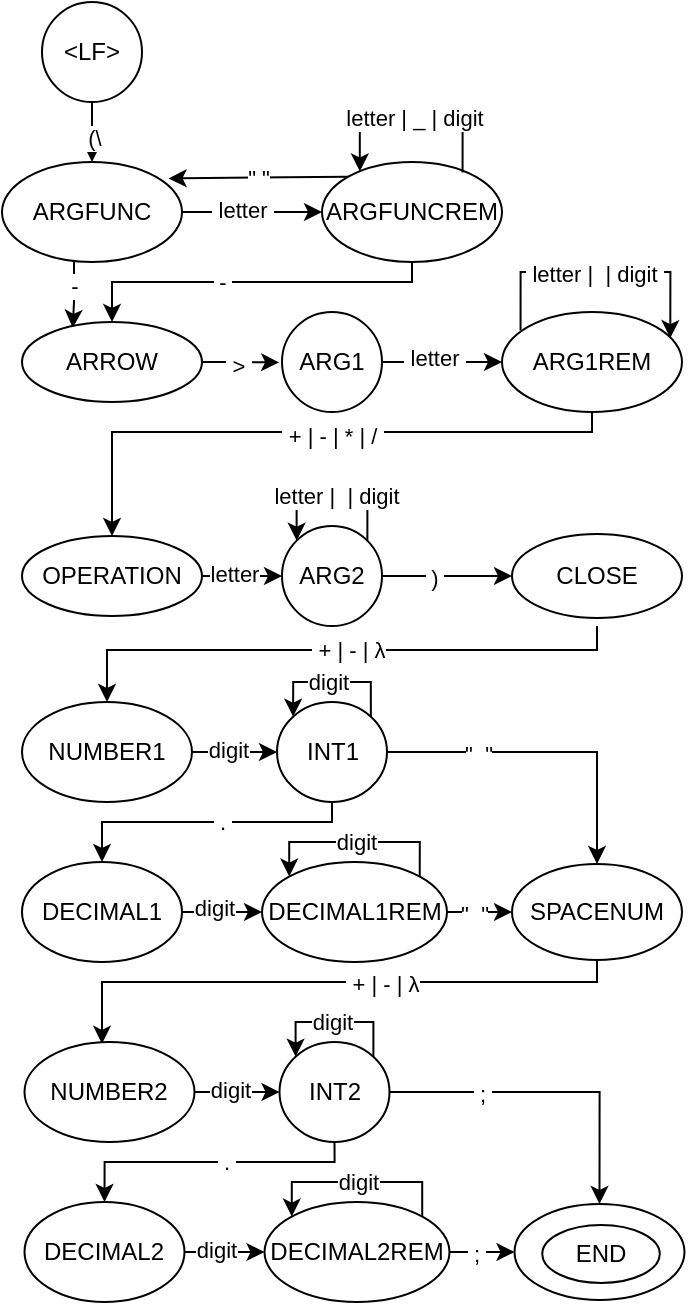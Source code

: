 <mxfile version="24.0.1" type="device">
  <diagram name="Страница — 1" id="7TrQRgj0X93dxlgfwdW_">
    <mxGraphModel dx="683" dy="751" grid="1" gridSize="10" guides="1" tooltips="1" connect="1" arrows="1" fold="1" page="0" pageScale="1" pageWidth="827" pageHeight="1169" math="0" shadow="0">
      <root>
        <mxCell id="0" />
        <mxCell id="1" parent="0" />
        <mxCell id="4iZOH7k5CTV7Lrkq2rq5-4" style="edgeStyle=orthogonalEdgeStyle;rounded=0;orthogonalLoop=1;jettySize=auto;html=1;entryX=0.5;entryY=0;entryDx=0;entryDy=0;" parent="1" source="4iZOH7k5CTV7Lrkq2rq5-1" target="4iZOH7k5CTV7Lrkq2rq5-14" edge="1">
          <mxGeometry relative="1" as="geometry">
            <mxPoint x="30" y="55" as="targetPoint" />
          </mxGeometry>
        </mxCell>
        <mxCell id="4iZOH7k5CTV7Lrkq2rq5-15" value="&amp;nbsp;(\&amp;nbsp;" style="edgeLabel;html=1;align=center;verticalAlign=middle;resizable=0;points=[];" parent="4iZOH7k5CTV7Lrkq2rq5-4" vertex="1" connectable="0">
          <mxGeometry x="-0.126" y="-1" relative="1" as="geometry">
            <mxPoint as="offset" />
          </mxGeometry>
        </mxCell>
        <mxCell id="4iZOH7k5CTV7Lrkq2rq5-1" value="&amp;lt;LF&amp;gt;" style="ellipse;whiteSpace=wrap;html=1;" parent="1" vertex="1">
          <mxGeometry x="70" y="-50" width="50" height="50" as="geometry" />
        </mxCell>
        <mxCell id="4iZOH7k5CTV7Lrkq2rq5-17" style="edgeStyle=orthogonalEdgeStyle;rounded=0;orthogonalLoop=1;jettySize=auto;html=1;entryX=0;entryY=0.5;entryDx=0;entryDy=0;" parent="1" source="4iZOH7k5CTV7Lrkq2rq5-14" target="4iZOH7k5CTV7Lrkq2rq5-16" edge="1">
          <mxGeometry relative="1" as="geometry" />
        </mxCell>
        <mxCell id="4iZOH7k5CTV7Lrkq2rq5-18" value="&amp;nbsp;letter&amp;nbsp;" style="edgeLabel;html=1;align=center;verticalAlign=middle;resizable=0;points=[];" parent="4iZOH7k5CTV7Lrkq2rq5-17" vertex="1" connectable="0">
          <mxGeometry x="-0.143" y="1" relative="1" as="geometry">
            <mxPoint as="offset" />
          </mxGeometry>
        </mxCell>
        <mxCell id="4iZOH7k5CTV7Lrkq2rq5-20" style="edgeStyle=orthogonalEdgeStyle;rounded=0;orthogonalLoop=1;jettySize=auto;html=1;entryX=0.282;entryY=0.072;entryDx=0;entryDy=0;entryPerimeter=0;" parent="1" source="4iZOH7k5CTV7Lrkq2rq5-14" target="4iZOH7k5CTV7Lrkq2rq5-19" edge="1">
          <mxGeometry relative="1" as="geometry">
            <Array as="points">
              <mxPoint x="86" y="100" />
              <mxPoint x="85" y="100" />
            </Array>
          </mxGeometry>
        </mxCell>
        <mxCell id="4iZOH7k5CTV7Lrkq2rq5-21" value="&amp;nbsp;-&amp;nbsp;" style="edgeLabel;html=1;align=center;verticalAlign=middle;resizable=0;points=[];" parent="4iZOH7k5CTV7Lrkq2rq5-20" vertex="1" connectable="0">
          <mxGeometry x="0.395" y="-2" relative="1" as="geometry">
            <mxPoint x="2" y="-11" as="offset" />
          </mxGeometry>
        </mxCell>
        <mxCell id="4iZOH7k5CTV7Lrkq2rq5-14" value="ARGFUNC" style="ellipse;whiteSpace=wrap;html=1;" parent="1" vertex="1">
          <mxGeometry x="50" y="30" width="90" height="50" as="geometry" />
        </mxCell>
        <mxCell id="4iZOH7k5CTV7Lrkq2rq5-24" style="edgeStyle=orthogonalEdgeStyle;rounded=0;orthogonalLoop=1;jettySize=auto;html=1;exitX=0;exitY=0;exitDx=0;exitDy=0;entryX=0.926;entryY=0.164;entryDx=0;entryDy=0;entryPerimeter=0;" parent="1" source="4iZOH7k5CTV7Lrkq2rq5-16" target="4iZOH7k5CTV7Lrkq2rq5-14" edge="1">
          <mxGeometry relative="1" as="geometry">
            <Array as="points">
              <mxPoint x="133" y="37" />
            </Array>
          </mxGeometry>
        </mxCell>
        <mxCell id="4iZOH7k5CTV7Lrkq2rq5-25" value="&quot; &quot;" style="edgeLabel;html=1;align=center;verticalAlign=middle;resizable=0;points=[];" parent="4iZOH7k5CTV7Lrkq2rq5-24" vertex="1" connectable="0">
          <mxGeometry x="-0.004" relative="1" as="geometry">
            <mxPoint as="offset" />
          </mxGeometry>
        </mxCell>
        <mxCell id="4iZOH7k5CTV7Lrkq2rq5-26" style="edgeStyle=orthogonalEdgeStyle;rounded=0;orthogonalLoop=1;jettySize=auto;html=1;entryX=0.5;entryY=0;entryDx=0;entryDy=0;" parent="1" source="4iZOH7k5CTV7Lrkq2rq5-16" target="4iZOH7k5CTV7Lrkq2rq5-19" edge="1">
          <mxGeometry relative="1" as="geometry">
            <Array as="points">
              <mxPoint x="255" y="90" />
              <mxPoint x="105" y="90" />
            </Array>
          </mxGeometry>
        </mxCell>
        <mxCell id="4iZOH7k5CTV7Lrkq2rq5-27" value="&amp;nbsp;-&amp;nbsp;" style="edgeLabel;html=1;align=center;verticalAlign=middle;resizable=0;points=[];" parent="4iZOH7k5CTV7Lrkq2rq5-26" vertex="1" connectable="0">
          <mxGeometry x="0.426" relative="1" as="geometry">
            <mxPoint x="23" as="offset" />
          </mxGeometry>
        </mxCell>
        <mxCell id="4iZOH7k5CTV7Lrkq2rq5-16" value="ARGFUNCREM" style="ellipse;whiteSpace=wrap;html=1;" parent="1" vertex="1">
          <mxGeometry x="210" y="30" width="90" height="50" as="geometry" />
        </mxCell>
        <mxCell id="4iZOH7k5CTV7Lrkq2rq5-19" value="ARROW" style="ellipse;whiteSpace=wrap;html=1;" parent="1" vertex="1">
          <mxGeometry x="60" y="110" width="90" height="40" as="geometry" />
        </mxCell>
        <mxCell id="4iZOH7k5CTV7Lrkq2rq5-22" style="edgeStyle=orthogonalEdgeStyle;rounded=0;orthogonalLoop=1;jettySize=auto;html=1;exitX=0.781;exitY=0.104;exitDx=0;exitDy=0;entryX=0.21;entryY=0.094;entryDx=0;entryDy=0;entryPerimeter=0;exitPerimeter=0;" parent="1" source="4iZOH7k5CTV7Lrkq2rq5-16" target="4iZOH7k5CTV7Lrkq2rq5-16" edge="1">
          <mxGeometry relative="1" as="geometry">
            <mxPoint x="255" y="30" as="targetPoint" />
            <Array as="points">
              <mxPoint x="280" y="10" />
              <mxPoint x="229" y="10" />
            </Array>
          </mxGeometry>
        </mxCell>
        <mxCell id="4iZOH7k5CTV7Lrkq2rq5-23" value="letter |&amp;nbsp;_ | digit" style="edgeLabel;html=1;align=center;verticalAlign=middle;resizable=0;points=[];" parent="4iZOH7k5CTV7Lrkq2rq5-22" vertex="1" connectable="0">
          <mxGeometry x="-0.022" y="-2" relative="1" as="geometry">
            <mxPoint as="offset" />
          </mxGeometry>
        </mxCell>
        <mxCell id="4iZOH7k5CTV7Lrkq2rq5-36" style="edgeStyle=orthogonalEdgeStyle;rounded=0;orthogonalLoop=1;jettySize=auto;html=1;entryX=0;entryY=0.5;entryDx=0;entryDy=0;" parent="1" source="4iZOH7k5CTV7Lrkq2rq5-28" target="4iZOH7k5CTV7Lrkq2rq5-35" edge="1">
          <mxGeometry relative="1" as="geometry" />
        </mxCell>
        <mxCell id="4iZOH7k5CTV7Lrkq2rq5-37" value="&amp;nbsp;letter&amp;nbsp;" style="edgeLabel;html=1;align=center;verticalAlign=middle;resizable=0;points=[];" parent="4iZOH7k5CTV7Lrkq2rq5-36" vertex="1" connectable="0">
          <mxGeometry x="-0.329" y="2" relative="1" as="geometry">
            <mxPoint x="6" as="offset" />
          </mxGeometry>
        </mxCell>
        <mxCell id="4iZOH7k5CTV7Lrkq2rq5-28" value="ARG1" style="ellipse;whiteSpace=wrap;html=1;" parent="1" vertex="1">
          <mxGeometry x="190" y="105" width="50" height="50" as="geometry" />
        </mxCell>
        <mxCell id="4iZOH7k5CTV7Lrkq2rq5-46" style="edgeStyle=orthogonalEdgeStyle;rounded=0;orthogonalLoop=1;jettySize=auto;html=1;entryX=0;entryY=0.5;entryDx=0;entryDy=0;" parent="1" source="4iZOH7k5CTV7Lrkq2rq5-31" target="4iZOH7k5CTV7Lrkq2rq5-45" edge="1">
          <mxGeometry relative="1" as="geometry" />
        </mxCell>
        <mxCell id="4iZOH7k5CTV7Lrkq2rq5-47" value="letter" style="edgeLabel;html=1;align=center;verticalAlign=middle;resizable=0;points=[];" parent="4iZOH7k5CTV7Lrkq2rq5-46" vertex="1" connectable="0">
          <mxGeometry x="-0.155" y="2" relative="1" as="geometry">
            <mxPoint x="-1" y="1" as="offset" />
          </mxGeometry>
        </mxCell>
        <mxCell id="4iZOH7k5CTV7Lrkq2rq5-31" value="OPERATION" style="ellipse;whiteSpace=wrap;html=1;" parent="1" vertex="1">
          <mxGeometry x="60" y="217" width="90" height="40" as="geometry" />
        </mxCell>
        <mxCell id="4iZOH7k5CTV7Lrkq2rq5-33" style="edgeStyle=orthogonalEdgeStyle;rounded=0;orthogonalLoop=1;jettySize=auto;html=1;entryX=-0.029;entryY=0.505;entryDx=0;entryDy=0;entryPerimeter=0;" parent="1" source="4iZOH7k5CTV7Lrkq2rq5-19" target="4iZOH7k5CTV7Lrkq2rq5-28" edge="1">
          <mxGeometry relative="1" as="geometry" />
        </mxCell>
        <mxCell id="4iZOH7k5CTV7Lrkq2rq5-34" value="&amp;nbsp;&amp;gt;&amp;nbsp;" style="edgeLabel;html=1;align=center;verticalAlign=middle;resizable=0;points=[];" parent="4iZOH7k5CTV7Lrkq2rq5-33" vertex="1" connectable="0">
          <mxGeometry x="-0.12" y="-2" relative="1" as="geometry">
            <mxPoint x="1" as="offset" />
          </mxGeometry>
        </mxCell>
        <mxCell id="4iZOH7k5CTV7Lrkq2rq5-43" style="edgeStyle=orthogonalEdgeStyle;rounded=0;orthogonalLoop=1;jettySize=auto;html=1;entryX=0.5;entryY=0;entryDx=0;entryDy=0;" parent="1" target="4iZOH7k5CTV7Lrkq2rq5-31" edge="1">
          <mxGeometry relative="1" as="geometry">
            <mxPoint x="345" y="150" as="sourcePoint" />
            <mxPoint x="105" y="175" as="targetPoint" />
            <Array as="points">
              <mxPoint x="345" y="165" />
              <mxPoint x="105" y="165" />
            </Array>
          </mxGeometry>
        </mxCell>
        <mxCell id="4iZOH7k5CTV7Lrkq2rq5-44" value="&amp;nbsp;+ | - | * | /&amp;nbsp;" style="edgeLabel;html=1;align=center;verticalAlign=middle;resizable=0;points=[];" parent="4iZOH7k5CTV7Lrkq2rq5-43" vertex="1" connectable="0">
          <mxGeometry x="-0.056" y="2" relative="1" as="geometry">
            <mxPoint as="offset" />
          </mxGeometry>
        </mxCell>
        <mxCell id="4iZOH7k5CTV7Lrkq2rq5-35" value="ARG1REM" style="ellipse;whiteSpace=wrap;html=1;" parent="1" vertex="1">
          <mxGeometry x="300" y="105" width="90" height="50" as="geometry" />
        </mxCell>
        <mxCell id="4iZOH7k5CTV7Lrkq2rq5-40" style="edgeStyle=orthogonalEdgeStyle;rounded=0;orthogonalLoop=1;jettySize=auto;html=1;entryX=0.935;entryY=0.261;entryDx=0;entryDy=0;entryPerimeter=0;exitX=0.103;exitY=0.186;exitDx=0;exitDy=0;exitPerimeter=0;" parent="1" source="4iZOH7k5CTV7Lrkq2rq5-35" target="4iZOH7k5CTV7Lrkq2rq5-35" edge="1">
          <mxGeometry relative="1" as="geometry">
            <mxPoint x="310" y="110" as="sourcePoint" />
            <Array as="points">
              <mxPoint x="309" y="85" />
              <mxPoint x="384" y="85" />
            </Array>
          </mxGeometry>
        </mxCell>
        <mxCell id="4iZOH7k5CTV7Lrkq2rq5-41" value="&amp;nbsp;letter |&amp;nbsp; | digit&amp;nbsp;" style="edgeLabel;html=1;align=center;verticalAlign=middle;resizable=0;points=[];" parent="4iZOH7k5CTV7Lrkq2rq5-40" vertex="1" connectable="0">
          <mxGeometry x="-0.11" y="-1" relative="1" as="geometry">
            <mxPoint x="5" as="offset" />
          </mxGeometry>
        </mxCell>
        <mxCell id="4iZOH7k5CTV7Lrkq2rq5-49" style="edgeStyle=orthogonalEdgeStyle;rounded=0;orthogonalLoop=1;jettySize=auto;html=1;entryX=0;entryY=0.5;entryDx=0;entryDy=0;" parent="1" source="4iZOH7k5CTV7Lrkq2rq5-45" target="4iZOH7k5CTV7Lrkq2rq5-48" edge="1">
          <mxGeometry relative="1" as="geometry" />
        </mxCell>
        <mxCell id="4iZOH7k5CTV7Lrkq2rq5-52" value="&amp;nbsp;)&amp;nbsp;" style="edgeLabel;html=1;align=center;verticalAlign=middle;resizable=0;points=[];" parent="4iZOH7k5CTV7Lrkq2rq5-49" vertex="1" connectable="0">
          <mxGeometry x="-0.195" y="-4" relative="1" as="geometry">
            <mxPoint y="-3" as="offset" />
          </mxGeometry>
        </mxCell>
        <mxCell id="4iZOH7k5CTV7Lrkq2rq5-45" value="ARG2" style="ellipse;whiteSpace=wrap;html=1;" parent="1" vertex="1">
          <mxGeometry x="190" y="212" width="50" height="50" as="geometry" />
        </mxCell>
        <mxCell id="4iZOH7k5CTV7Lrkq2rq5-54" style="edgeStyle=orthogonalEdgeStyle;rounded=0;orthogonalLoop=1;jettySize=auto;html=1;entryX=0.5;entryY=0;entryDx=0;entryDy=0;" parent="1" target="4iZOH7k5CTV7Lrkq2rq5-53" edge="1">
          <mxGeometry relative="1" as="geometry">
            <mxPoint x="347.5" y="262" as="sourcePoint" />
            <mxPoint x="102.5" y="294" as="targetPoint" />
            <Array as="points">
              <mxPoint x="348" y="274" />
              <mxPoint x="103" y="274" />
            </Array>
          </mxGeometry>
        </mxCell>
        <mxCell id="4iZOH7k5CTV7Lrkq2rq5-55" value="&amp;nbsp;+ | - | λ" style="edgeLabel;html=1;align=center;verticalAlign=middle;resizable=0;points=[];" parent="4iZOH7k5CTV7Lrkq2rq5-54" vertex="1" connectable="0">
          <mxGeometry x="-0.037" relative="1" as="geometry">
            <mxPoint as="offset" />
          </mxGeometry>
        </mxCell>
        <mxCell id="4iZOH7k5CTV7Lrkq2rq5-48" value="CLOSE" style="ellipse;whiteSpace=wrap;html=1;" parent="1" vertex="1">
          <mxGeometry x="305" y="216" width="85" height="42" as="geometry" />
        </mxCell>
        <mxCell id="4iZOH7k5CTV7Lrkq2rq5-50" style="edgeStyle=orthogonalEdgeStyle;rounded=0;orthogonalLoop=1;jettySize=auto;html=1;exitX=1;exitY=0;exitDx=0;exitDy=0;entryX=0;entryY=0;entryDx=0;entryDy=0;" parent="1" source="4iZOH7k5CTV7Lrkq2rq5-45" target="4iZOH7k5CTV7Lrkq2rq5-45" edge="1">
          <mxGeometry relative="1" as="geometry">
            <Array as="points">
              <mxPoint x="233" y="197" />
              <mxPoint x="197" y="197" />
            </Array>
          </mxGeometry>
        </mxCell>
        <mxCell id="4iZOH7k5CTV7Lrkq2rq5-51" value="&amp;nbsp;letter |&amp;nbsp; | digit&amp;nbsp;" style="edgeLabel;html=1;align=center;verticalAlign=middle;resizable=0;points=[];" parent="4iZOH7k5CTV7Lrkq2rq5-50" vertex="1" connectable="0">
          <mxGeometry x="0.051" relative="1" as="geometry">
            <mxPoint x="4" as="offset" />
          </mxGeometry>
        </mxCell>
        <mxCell id="4iZOH7k5CTV7Lrkq2rq5-58" style="edgeStyle=orthogonalEdgeStyle;rounded=0;orthogonalLoop=1;jettySize=auto;html=1;entryX=0;entryY=0.5;entryDx=0;entryDy=0;" parent="1" source="4iZOH7k5CTV7Lrkq2rq5-53" target="4iZOH7k5CTV7Lrkq2rq5-57" edge="1">
          <mxGeometry relative="1" as="geometry" />
        </mxCell>
        <mxCell id="4iZOH7k5CTV7Lrkq2rq5-59" value="digit" style="edgeLabel;html=1;align=center;verticalAlign=middle;resizable=0;points=[];" parent="4iZOH7k5CTV7Lrkq2rq5-58" vertex="1" connectable="0">
          <mxGeometry x="-0.076" y="1" relative="1" as="geometry">
            <mxPoint x="-2" as="offset" />
          </mxGeometry>
        </mxCell>
        <mxCell id="4iZOH7k5CTV7Lrkq2rq5-53" value="NUMBER1" style="ellipse;whiteSpace=wrap;html=1;" parent="1" vertex="1">
          <mxGeometry x="60" y="300" width="85" height="50" as="geometry" />
        </mxCell>
        <mxCell id="4iZOH7k5CTV7Lrkq2rq5-64" style="edgeStyle=orthogonalEdgeStyle;rounded=0;orthogonalLoop=1;jettySize=auto;html=1;entryX=0.5;entryY=0;entryDx=0;entryDy=0;exitX=0.5;exitY=1;exitDx=0;exitDy=0;" parent="1" source="4iZOH7k5CTV7Lrkq2rq5-57" target="4iZOH7k5CTV7Lrkq2rq5-63" edge="1">
          <mxGeometry relative="1" as="geometry">
            <Array as="points">
              <mxPoint x="215" y="360" />
              <mxPoint x="100" y="360" />
            </Array>
          </mxGeometry>
        </mxCell>
        <mxCell id="4iZOH7k5CTV7Lrkq2rq5-65" value="&amp;nbsp;.&amp;nbsp;" style="edgeLabel;html=1;align=center;verticalAlign=middle;resizable=0;points=[];" parent="4iZOH7k5CTV7Lrkq2rq5-64" vertex="1" connectable="0">
          <mxGeometry x="0.338" y="-2" relative="1" as="geometry">
            <mxPoint x="32" y="2" as="offset" />
          </mxGeometry>
        </mxCell>
        <mxCell id="4iZOH7k5CTV7Lrkq2rq5-73" style="edgeStyle=orthogonalEdgeStyle;rounded=0;orthogonalLoop=1;jettySize=auto;html=1;entryX=0.5;entryY=0;entryDx=0;entryDy=0;" parent="1" source="4iZOH7k5CTV7Lrkq2rq5-57" target="4iZOH7k5CTV7Lrkq2rq5-72" edge="1">
          <mxGeometry relative="1" as="geometry" />
        </mxCell>
        <mxCell id="4iZOH7k5CTV7Lrkq2rq5-75" value="&quot;&amp;nbsp; &quot;" style="edgeLabel;html=1;align=center;verticalAlign=middle;resizable=0;points=[];" parent="4iZOH7k5CTV7Lrkq2rq5-73" vertex="1" connectable="0">
          <mxGeometry x="-0.437" y="-1" relative="1" as="geometry">
            <mxPoint as="offset" />
          </mxGeometry>
        </mxCell>
        <mxCell id="4iZOH7k5CTV7Lrkq2rq5-57" value="INT1" style="ellipse;whiteSpace=wrap;html=1;" parent="1" vertex="1">
          <mxGeometry x="187.5" y="300" width="55" height="50" as="geometry" />
        </mxCell>
        <mxCell id="4iZOH7k5CTV7Lrkq2rq5-60" style="edgeStyle=orthogonalEdgeStyle;rounded=0;orthogonalLoop=1;jettySize=auto;html=1;exitX=1;exitY=0;exitDx=0;exitDy=0;entryX=0;entryY=0;entryDx=0;entryDy=0;" parent="1" source="4iZOH7k5CTV7Lrkq2rq5-57" target="4iZOH7k5CTV7Lrkq2rq5-57" edge="1">
          <mxGeometry relative="1" as="geometry">
            <Array as="points">
              <mxPoint x="234" y="290" />
              <mxPoint x="196" y="290" />
            </Array>
          </mxGeometry>
        </mxCell>
        <mxCell id="4iZOH7k5CTV7Lrkq2rq5-61" value="digit" style="edgeLabel;html=1;align=center;verticalAlign=middle;resizable=0;points=[];" parent="4iZOH7k5CTV7Lrkq2rq5-60" vertex="1" connectable="0">
          <mxGeometry x="0.207" relative="1" as="geometry">
            <mxPoint x="6" as="offset" />
          </mxGeometry>
        </mxCell>
        <mxCell id="4iZOH7k5CTV7Lrkq2rq5-67" style="edgeStyle=orthogonalEdgeStyle;rounded=0;orthogonalLoop=1;jettySize=auto;html=1;entryX=0;entryY=0.5;entryDx=0;entryDy=0;exitX=1;exitY=0.5;exitDx=0;exitDy=0;" parent="1" source="4iZOH7k5CTV7Lrkq2rq5-63" target="4iZOH7k5CTV7Lrkq2rq5-66" edge="1">
          <mxGeometry relative="1" as="geometry">
            <Array as="points">
              <mxPoint x="150" y="405" />
              <mxPoint x="150" y="405" />
            </Array>
          </mxGeometry>
        </mxCell>
        <mxCell id="4iZOH7k5CTV7Lrkq2rq5-68" value="digit" style="edgeLabel;html=1;align=center;verticalAlign=middle;resizable=0;points=[];" parent="4iZOH7k5CTV7Lrkq2rq5-67" vertex="1" connectable="0">
          <mxGeometry x="-0.428" y="2" relative="1" as="geometry">
            <mxPoint x="4" as="offset" />
          </mxGeometry>
        </mxCell>
        <mxCell id="4iZOH7k5CTV7Lrkq2rq5-63" value="DECIMAL1" style="ellipse;whiteSpace=wrap;html=1;" parent="1" vertex="1">
          <mxGeometry x="60" y="380" width="80" height="50" as="geometry" />
        </mxCell>
        <mxCell id="4iZOH7k5CTV7Lrkq2rq5-74" style="edgeStyle=orthogonalEdgeStyle;rounded=0;orthogonalLoop=1;jettySize=auto;html=1;entryX=0;entryY=0.5;entryDx=0;entryDy=0;" parent="1" source="4iZOH7k5CTV7Lrkq2rq5-66" target="4iZOH7k5CTV7Lrkq2rq5-72" edge="1">
          <mxGeometry relative="1" as="geometry" />
        </mxCell>
        <mxCell id="4iZOH7k5CTV7Lrkq2rq5-76" value="&quot;&amp;nbsp; &quot;" style="edgeLabel;html=1;align=center;verticalAlign=middle;resizable=0;points=[];" parent="4iZOH7k5CTV7Lrkq2rq5-74" vertex="1" connectable="0">
          <mxGeometry x="0.302" y="-2" relative="1" as="geometry">
            <mxPoint x="-3" y="-1" as="offset" />
          </mxGeometry>
        </mxCell>
        <mxCell id="4iZOH7k5CTV7Lrkq2rq5-66" value="DECIMAL1REM" style="ellipse;whiteSpace=wrap;html=1;" parent="1" vertex="1">
          <mxGeometry x="180" y="380" width="92.5" height="50" as="geometry" />
        </mxCell>
        <mxCell id="4iZOH7k5CTV7Lrkq2rq5-100" style="edgeStyle=orthogonalEdgeStyle;rounded=0;orthogonalLoop=1;jettySize=auto;html=1;entryX=0.449;entryY=0.018;entryDx=0;entryDy=0;entryPerimeter=0;" parent="1" source="4iZOH7k5CTV7Lrkq2rq5-72" target="4iZOH7k5CTV7Lrkq2rq5-83" edge="1">
          <mxGeometry relative="1" as="geometry">
            <Array as="points">
              <mxPoint x="348" y="440" />
              <mxPoint x="100" y="440" />
              <mxPoint x="100" y="471" />
            </Array>
          </mxGeometry>
        </mxCell>
        <mxCell id="4iZOH7k5CTV7Lrkq2rq5-101" value="&amp;nbsp;+ | - |&amp;nbsp;λ" style="edgeLabel;html=1;align=center;verticalAlign=middle;resizable=0;points=[];" parent="4iZOH7k5CTV7Lrkq2rq5-100" vertex="1" connectable="0">
          <mxGeometry x="-0.179" y="1" relative="1" as="geometry">
            <mxPoint as="offset" />
          </mxGeometry>
        </mxCell>
        <mxCell id="4iZOH7k5CTV7Lrkq2rq5-72" value="SPACENUM" style="ellipse;whiteSpace=wrap;html=1;" parent="1" vertex="1">
          <mxGeometry x="305" y="381" width="85" height="48" as="geometry" />
        </mxCell>
        <mxCell id="4iZOH7k5CTV7Lrkq2rq5-77" style="edgeStyle=orthogonalEdgeStyle;rounded=0;orthogonalLoop=1;jettySize=auto;html=1;exitX=1;exitY=0;exitDx=0;exitDy=0;entryX=0;entryY=0;entryDx=0;entryDy=0;" parent="1" source="4iZOH7k5CTV7Lrkq2rq5-66" target="4iZOH7k5CTV7Lrkq2rq5-66" edge="1">
          <mxGeometry relative="1" as="geometry">
            <Array as="points">
              <mxPoint x="259" y="370" />
              <mxPoint x="193" y="370" />
            </Array>
          </mxGeometry>
        </mxCell>
        <mxCell id="4iZOH7k5CTV7Lrkq2rq5-78" value="digit" style="edgeLabel;html=1;align=center;verticalAlign=middle;resizable=0;points=[];" parent="4iZOH7k5CTV7Lrkq2rq5-77" vertex="1" connectable="0">
          <mxGeometry x="-0.25" relative="1" as="geometry">
            <mxPoint x="-12" as="offset" />
          </mxGeometry>
        </mxCell>
        <mxCell id="4iZOH7k5CTV7Lrkq2rq5-81" style="edgeStyle=orthogonalEdgeStyle;rounded=0;orthogonalLoop=1;jettySize=auto;html=1;entryX=0;entryY=0.5;entryDx=0;entryDy=0;" parent="1" source="4iZOH7k5CTV7Lrkq2rq5-83" target="4iZOH7k5CTV7Lrkq2rq5-88" edge="1">
          <mxGeometry relative="1" as="geometry" />
        </mxCell>
        <mxCell id="4iZOH7k5CTV7Lrkq2rq5-82" value="digit" style="edgeLabel;html=1;align=center;verticalAlign=middle;resizable=0;points=[];" parent="4iZOH7k5CTV7Lrkq2rq5-81" vertex="1" connectable="0">
          <mxGeometry x="-0.076" y="1" relative="1" as="geometry">
            <mxPoint x="-2" as="offset" />
          </mxGeometry>
        </mxCell>
        <mxCell id="4iZOH7k5CTV7Lrkq2rq5-83" value="NUMBER2" style="ellipse;whiteSpace=wrap;html=1;" parent="1" vertex="1">
          <mxGeometry x="61.25" y="470" width="85" height="50" as="geometry" />
        </mxCell>
        <mxCell id="4iZOH7k5CTV7Lrkq2rq5-84" style="edgeStyle=orthogonalEdgeStyle;rounded=0;orthogonalLoop=1;jettySize=auto;html=1;entryX=0.5;entryY=0;entryDx=0;entryDy=0;exitX=0.5;exitY=1;exitDx=0;exitDy=0;" parent="1" source="4iZOH7k5CTV7Lrkq2rq5-88" target="4iZOH7k5CTV7Lrkq2rq5-93" edge="1">
          <mxGeometry relative="1" as="geometry">
            <Array as="points">
              <mxPoint x="216.25" y="530" />
              <mxPoint x="101.25" y="530" />
            </Array>
          </mxGeometry>
        </mxCell>
        <mxCell id="4iZOH7k5CTV7Lrkq2rq5-85" value="&amp;nbsp;.&amp;nbsp;" style="edgeLabel;html=1;align=center;verticalAlign=middle;resizable=0;points=[];" parent="4iZOH7k5CTV7Lrkq2rq5-84" vertex="1" connectable="0">
          <mxGeometry x="0.338" y="-2" relative="1" as="geometry">
            <mxPoint x="32" y="2" as="offset" />
          </mxGeometry>
        </mxCell>
        <mxCell id="4iZOH7k5CTV7Lrkq2rq5-86" style="edgeStyle=orthogonalEdgeStyle;rounded=0;orthogonalLoop=1;jettySize=auto;html=1;entryX=0.5;entryY=0;entryDx=0;entryDy=0;" parent="1" source="4iZOH7k5CTV7Lrkq2rq5-88" target="4iZOH7k5CTV7Lrkq2rq5-97" edge="1">
          <mxGeometry relative="1" as="geometry" />
        </mxCell>
        <mxCell id="4iZOH7k5CTV7Lrkq2rq5-87" value="&amp;nbsp;;&amp;nbsp;" style="edgeLabel;html=1;align=center;verticalAlign=middle;resizable=0;points=[];" parent="4iZOH7k5CTV7Lrkq2rq5-86" vertex="1" connectable="0">
          <mxGeometry x="-0.437" y="-1" relative="1" as="geometry">
            <mxPoint as="offset" />
          </mxGeometry>
        </mxCell>
        <mxCell id="4iZOH7k5CTV7Lrkq2rq5-88" value="INT2" style="ellipse;whiteSpace=wrap;html=1;" parent="1" vertex="1">
          <mxGeometry x="188.75" y="470" width="55" height="50" as="geometry" />
        </mxCell>
        <mxCell id="4iZOH7k5CTV7Lrkq2rq5-89" style="edgeStyle=orthogonalEdgeStyle;rounded=0;orthogonalLoop=1;jettySize=auto;html=1;exitX=1;exitY=0;exitDx=0;exitDy=0;entryX=0;entryY=0;entryDx=0;entryDy=0;" parent="1" source="4iZOH7k5CTV7Lrkq2rq5-88" target="4iZOH7k5CTV7Lrkq2rq5-88" edge="1">
          <mxGeometry relative="1" as="geometry">
            <Array as="points">
              <mxPoint x="235.25" y="460" />
              <mxPoint x="197.25" y="460" />
            </Array>
          </mxGeometry>
        </mxCell>
        <mxCell id="4iZOH7k5CTV7Lrkq2rq5-90" value="digit" style="edgeLabel;html=1;align=center;verticalAlign=middle;resizable=0;points=[];" parent="4iZOH7k5CTV7Lrkq2rq5-89" vertex="1" connectable="0">
          <mxGeometry x="0.207" relative="1" as="geometry">
            <mxPoint x="6" as="offset" />
          </mxGeometry>
        </mxCell>
        <mxCell id="4iZOH7k5CTV7Lrkq2rq5-91" style="edgeStyle=orthogonalEdgeStyle;rounded=0;orthogonalLoop=1;jettySize=auto;html=1;entryX=0;entryY=0.5;entryDx=0;entryDy=0;exitX=1;exitY=0.5;exitDx=0;exitDy=0;" parent="1" source="4iZOH7k5CTV7Lrkq2rq5-93" target="4iZOH7k5CTV7Lrkq2rq5-96" edge="1">
          <mxGeometry relative="1" as="geometry">
            <Array as="points">
              <mxPoint x="151.25" y="575" />
              <mxPoint x="151.25" y="575" />
            </Array>
          </mxGeometry>
        </mxCell>
        <mxCell id="4iZOH7k5CTV7Lrkq2rq5-92" value="digit" style="edgeLabel;html=1;align=center;verticalAlign=middle;resizable=0;points=[];" parent="4iZOH7k5CTV7Lrkq2rq5-91" vertex="1" connectable="0">
          <mxGeometry x="-0.428" y="2" relative="1" as="geometry">
            <mxPoint x="4" y="1" as="offset" />
          </mxGeometry>
        </mxCell>
        <mxCell id="4iZOH7k5CTV7Lrkq2rq5-93" value="DECIMAL2" style="ellipse;whiteSpace=wrap;html=1;" parent="1" vertex="1">
          <mxGeometry x="61.25" y="550" width="80" height="50" as="geometry" />
        </mxCell>
        <mxCell id="4iZOH7k5CTV7Lrkq2rq5-94" style="edgeStyle=orthogonalEdgeStyle;rounded=0;orthogonalLoop=1;jettySize=auto;html=1;entryX=0;entryY=0.5;entryDx=0;entryDy=0;" parent="1" source="4iZOH7k5CTV7Lrkq2rq5-96" target="4iZOH7k5CTV7Lrkq2rq5-97" edge="1">
          <mxGeometry relative="1" as="geometry" />
        </mxCell>
        <mxCell id="4iZOH7k5CTV7Lrkq2rq5-95" value="&amp;nbsp;;&amp;nbsp;" style="edgeLabel;html=1;align=center;verticalAlign=middle;resizable=0;points=[];" parent="4iZOH7k5CTV7Lrkq2rq5-94" vertex="1" connectable="0">
          <mxGeometry x="0.302" y="-2" relative="1" as="geometry">
            <mxPoint x="-3" y="-1" as="offset" />
          </mxGeometry>
        </mxCell>
        <mxCell id="4iZOH7k5CTV7Lrkq2rq5-96" value="DECIMAL2REM" style="ellipse;whiteSpace=wrap;html=1;" parent="1" vertex="1">
          <mxGeometry x="181.25" y="550" width="92.5" height="50" as="geometry" />
        </mxCell>
        <mxCell id="4iZOH7k5CTV7Lrkq2rq5-97" value="END" style="ellipse;whiteSpace=wrap;html=1;" parent="1" vertex="1">
          <mxGeometry x="306.25" y="551" width="85" height="48" as="geometry" />
        </mxCell>
        <mxCell id="4iZOH7k5CTV7Lrkq2rq5-98" style="edgeStyle=orthogonalEdgeStyle;rounded=0;orthogonalLoop=1;jettySize=auto;html=1;exitX=1;exitY=0;exitDx=0;exitDy=0;entryX=0;entryY=0;entryDx=0;entryDy=0;" parent="1" source="4iZOH7k5CTV7Lrkq2rq5-96" target="4iZOH7k5CTV7Lrkq2rq5-96" edge="1">
          <mxGeometry relative="1" as="geometry">
            <Array as="points">
              <mxPoint x="260.25" y="540" />
              <mxPoint x="194.25" y="540" />
            </Array>
          </mxGeometry>
        </mxCell>
        <mxCell id="4iZOH7k5CTV7Lrkq2rq5-99" value="digit" style="edgeLabel;html=1;align=center;verticalAlign=middle;resizable=0;points=[];" parent="4iZOH7k5CTV7Lrkq2rq5-98" vertex="1" connectable="0">
          <mxGeometry x="-0.25" relative="1" as="geometry">
            <mxPoint x="-12" as="offset" />
          </mxGeometry>
        </mxCell>
        <mxCell id="kmrlaVPqieBrhJCYA01D-1" value="END" style="ellipse;whiteSpace=wrap;html=1;" vertex="1" parent="1">
          <mxGeometry x="320.13" y="561.5" width="58.75" height="29" as="geometry" />
        </mxCell>
      </root>
    </mxGraphModel>
  </diagram>
</mxfile>

